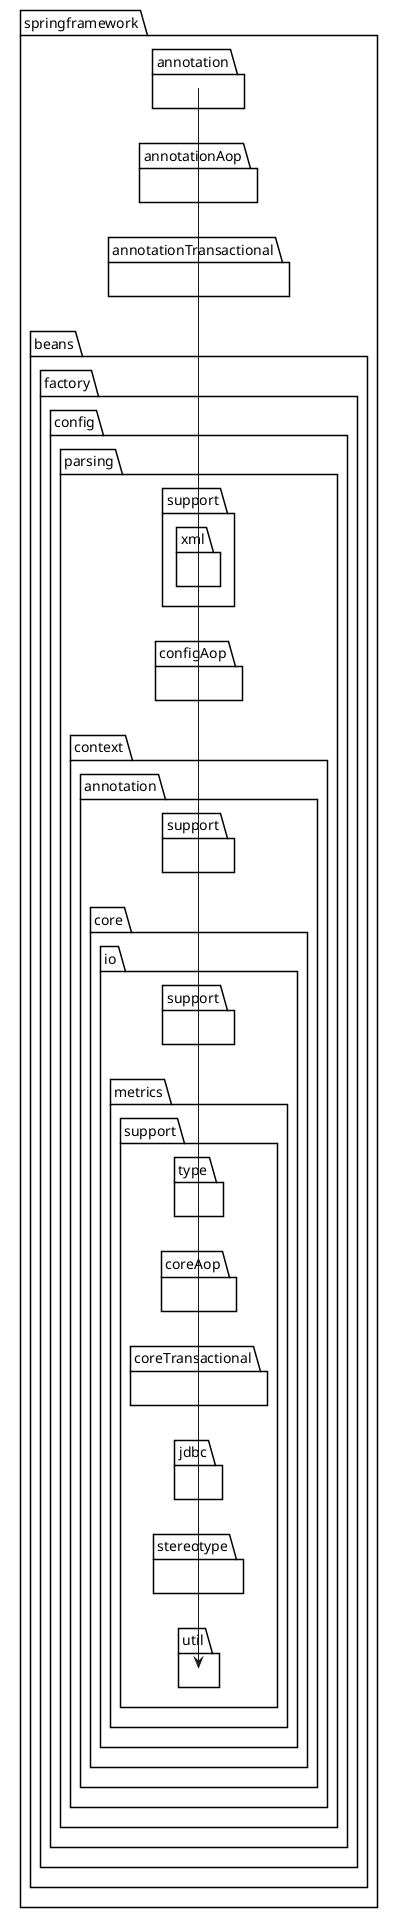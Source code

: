 @startuml
package springframework {
    package annotation {
    }
    package annotationAop {
    }
    package annotationTransactional {

    }
    package beans {
        package factory {
            package config
            package parsing
            package support
            package xml
        }

    }
    package configAop {

    }
    package context {
        package annotation
        package support
    }
    package core {
        package io{
        package support
        }
        package metrics
        package support
        package type
    }
    package coreAop{
    }
    package coreTransactional{
    }
    package jdbc {
    }
    package stereotype{
    }
    package util{
    }
}
@enduml
